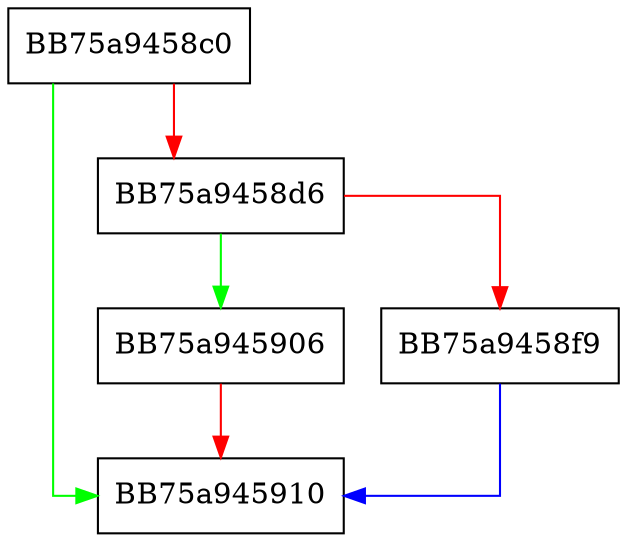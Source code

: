 digraph _Do_call {
  node [shape="box"];
  graph [splines=ortho];
  BB75a9458c0 -> BB75a945910 [color="green"];
  BB75a9458c0 -> BB75a9458d6 [color="red"];
  BB75a9458d6 -> BB75a945906 [color="green"];
  BB75a9458d6 -> BB75a9458f9 [color="red"];
  BB75a9458f9 -> BB75a945910 [color="blue"];
  BB75a945906 -> BB75a945910 [color="red"];
}